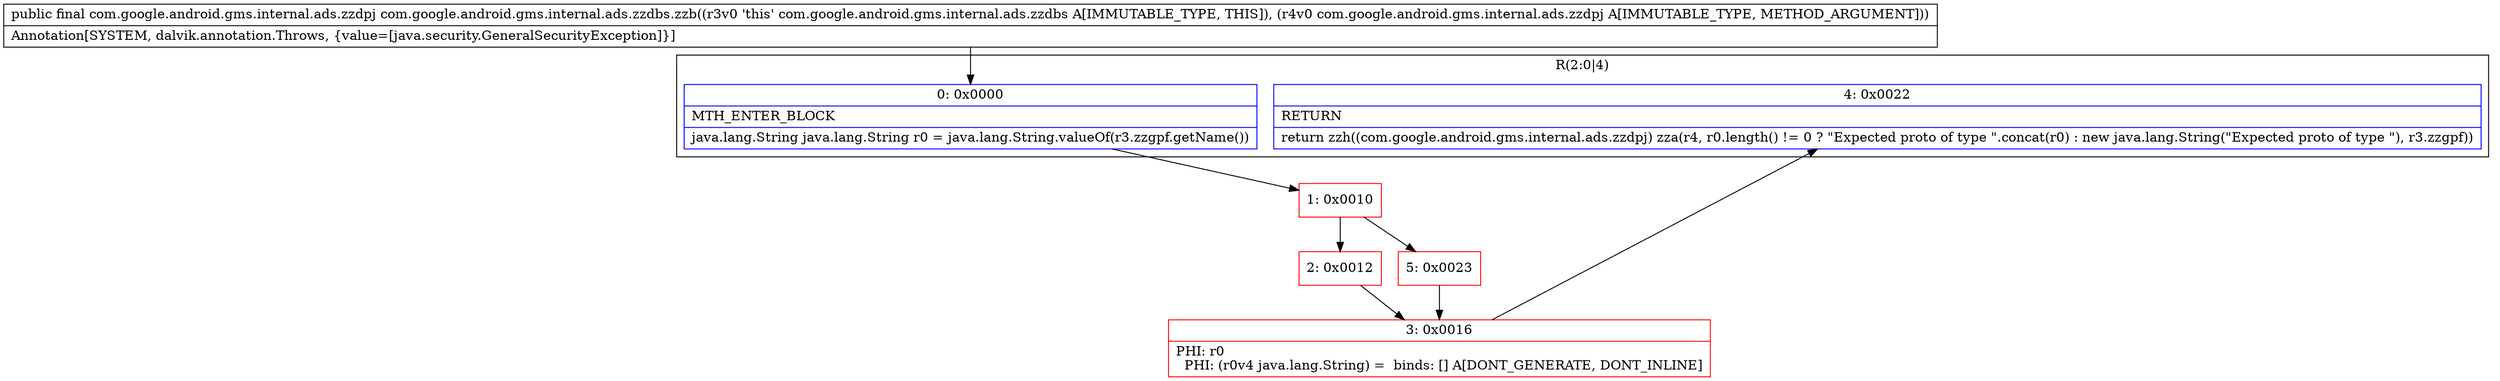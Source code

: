 digraph "CFG forcom.google.android.gms.internal.ads.zzdbs.zzb(Lcom\/google\/android\/gms\/internal\/ads\/zzdpj;)Lcom\/google\/android\/gms\/internal\/ads\/zzdpj;" {
subgraph cluster_Region_1564794001 {
label = "R(2:0|4)";
node [shape=record,color=blue];
Node_0 [shape=record,label="{0\:\ 0x0000|MTH_ENTER_BLOCK\l|java.lang.String java.lang.String r0 = java.lang.String.valueOf(r3.zzgpf.getName())\l}"];
Node_4 [shape=record,label="{4\:\ 0x0022|RETURN\l|return zzh((com.google.android.gms.internal.ads.zzdpj) zza(r4, r0.length() != 0 ? \"Expected proto of type \".concat(r0) : new java.lang.String(\"Expected proto of type \"), r3.zzgpf))\l}"];
}
Node_1 [shape=record,color=red,label="{1\:\ 0x0010}"];
Node_2 [shape=record,color=red,label="{2\:\ 0x0012}"];
Node_3 [shape=record,color=red,label="{3\:\ 0x0016|PHI: r0 \l  PHI: (r0v4 java.lang.String) =  binds: [] A[DONT_GENERATE, DONT_INLINE]\l}"];
Node_5 [shape=record,color=red,label="{5\:\ 0x0023}"];
MethodNode[shape=record,label="{public final com.google.android.gms.internal.ads.zzdpj com.google.android.gms.internal.ads.zzdbs.zzb((r3v0 'this' com.google.android.gms.internal.ads.zzdbs A[IMMUTABLE_TYPE, THIS]), (r4v0 com.google.android.gms.internal.ads.zzdpj A[IMMUTABLE_TYPE, METHOD_ARGUMENT]))  | Annotation[SYSTEM, dalvik.annotation.Throws, \{value=[java.security.GeneralSecurityException]\}]\l}"];
MethodNode -> Node_0;
Node_0 -> Node_1;
Node_1 -> Node_2;
Node_1 -> Node_5;
Node_2 -> Node_3;
Node_3 -> Node_4;
Node_5 -> Node_3;
}

